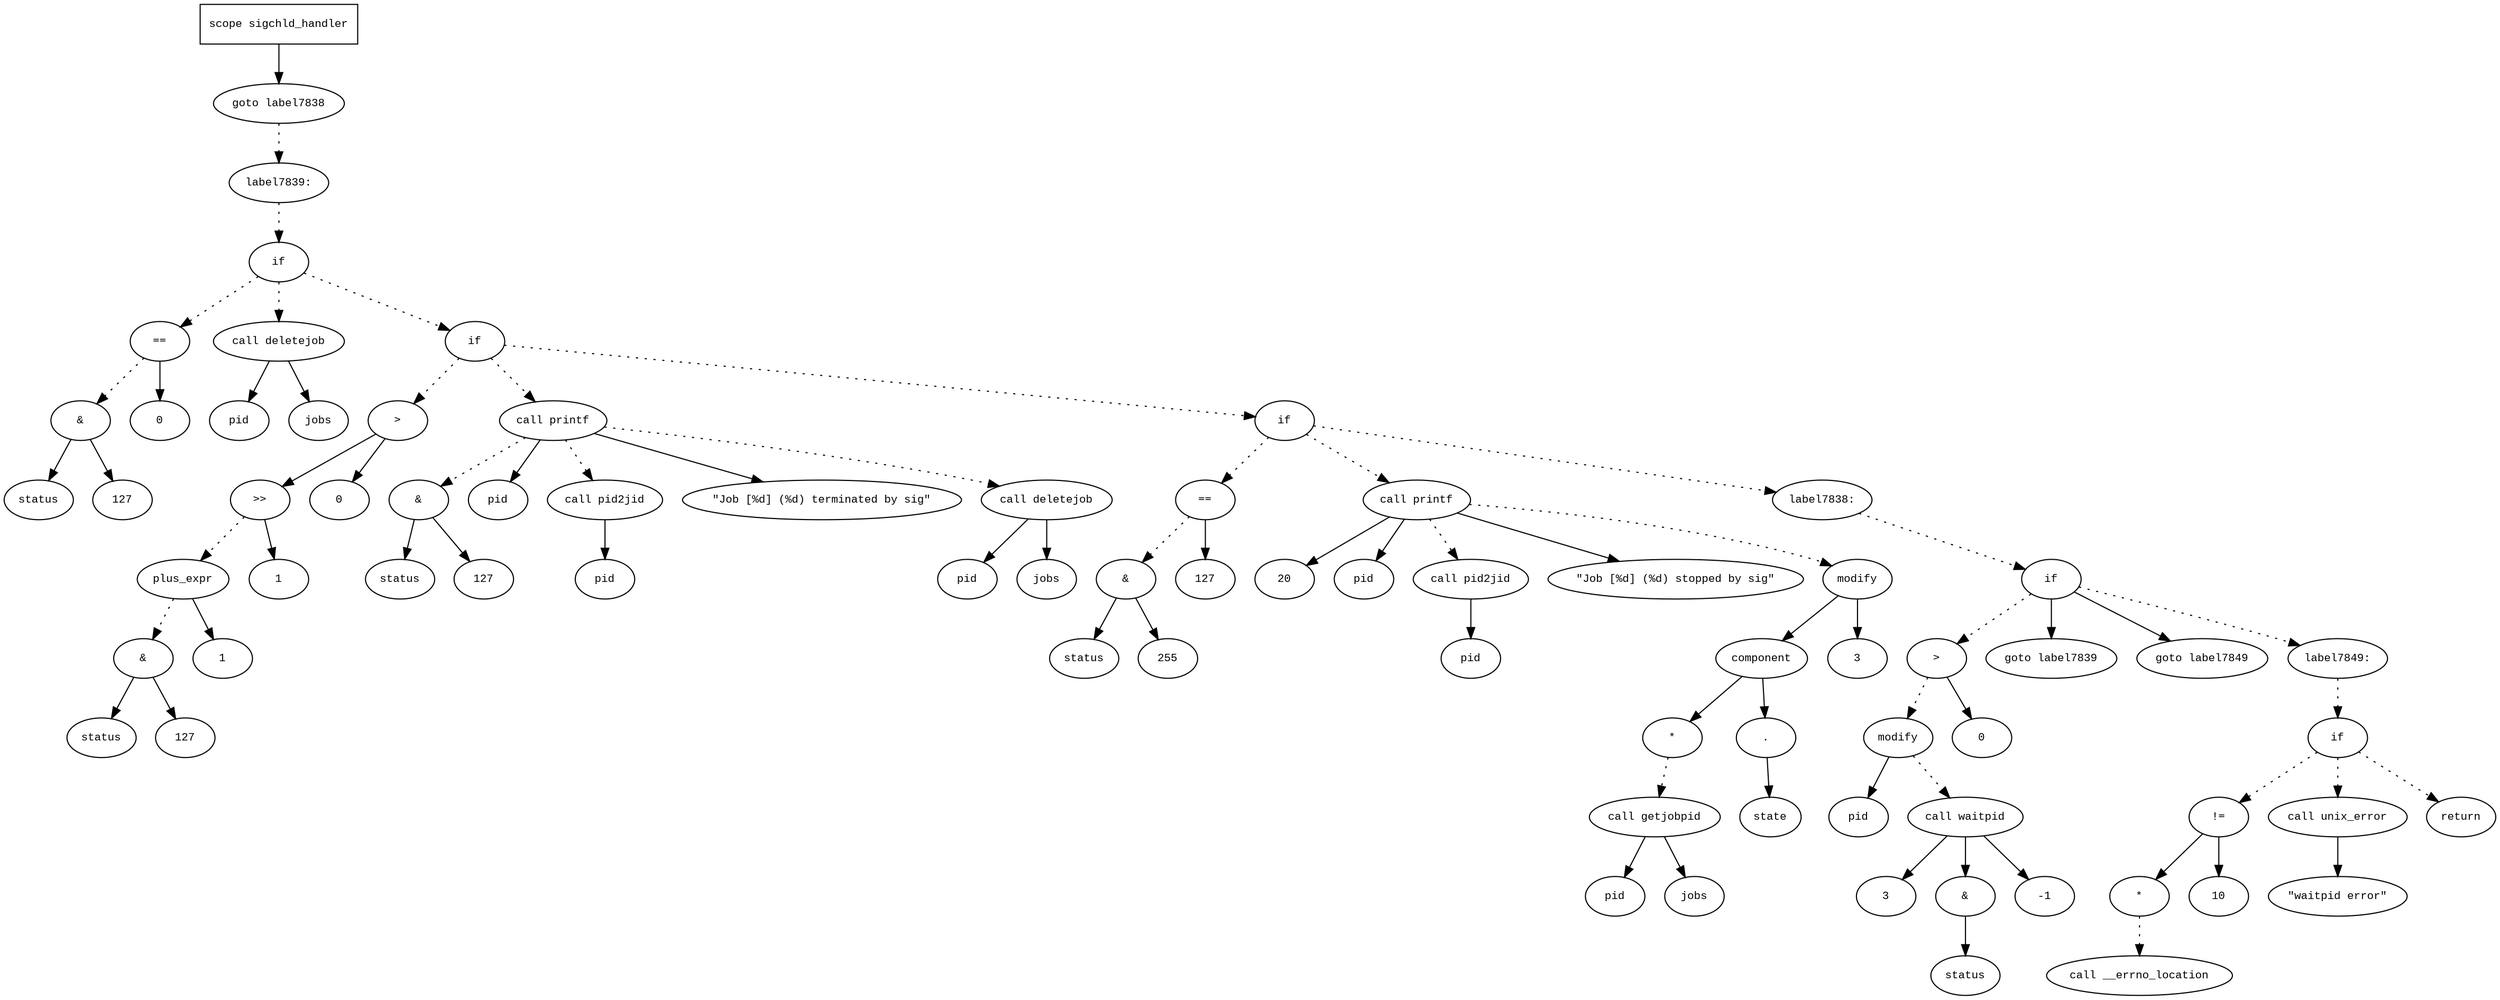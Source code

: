 digraph AST {
  graph [fontname="Times New Roman",fontsize=10];
  node  [fontname="Courier New",fontsize=10];
  edge  [fontname="Times New Roman",fontsize=10];

  node1 [label="scope sigchld_handler",shape=box];
  node2 [label="goto label7838",shape=ellipse];
  node1 -> node2;
  node3 [label="label7839:",shape=ellipse];
  node2 -> node3 [style=dotted];
  node4 [label="if",shape=ellipse];
  node3 -> node4 [style=dotted];
  node5 [label="==",shape=ellipse];
  node6 [label="&",shape=ellipse];
  node7 [label="status",shape=ellipse];
  node6 -> node7;
  node8 [label="127",shape=ellipse];
  node6 -> node8;
  node5 -> node6 [style=dotted];
  node9 [label="0",shape=ellipse];
  node5 -> node9;
  node4 -> node5 [style=dotted];
  node10 [label="call deletejob",shape=ellipse];
  node11 [label="pid",shape=ellipse];
  node10 -> node11;
  node12 [label="jobs",shape=ellipse];
  node10 -> node12;
  node4 -> node10 [style=dotted];
  node13 [label="if",shape=ellipse];
  node4 -> node13 [style=dotted];
  node14 [label=">",shape=ellipse];
  node15 [label=">>",shape=ellipse];
  node16 [label="plus_expr",shape=ellipse];
  node17 [label="&",shape=ellipse];
  node18 [label="status",shape=ellipse];
  node17 -> node18;
  node19 [label="127",shape=ellipse];
  node17 -> node19;
  node16 -> node17 [style=dotted];
  node20 [label="1",shape=ellipse];
  node16 -> node20;
  node15 -> node16 [style=dotted];
  node21 [label="1",shape=ellipse];
  node15 -> node21;
  node14 -> node15;
  node22 [label="0",shape=ellipse];
  node14 -> node22;
  node13 -> node14 [style=dotted];
  node23 [label="call printf",shape=ellipse];
  node24 [label="&",shape=ellipse];
  node25 [label="status",shape=ellipse];
  node24 -> node25;
  node26 [label="127",shape=ellipse];
  node24 -> node26;
  node23 -> node24 [style=dotted];
  node27 [label="pid",shape=ellipse];
  node23 -> node27;
  node28 [label="call pid2jid",shape=ellipse];
  node29 [label="pid",shape=ellipse];
  node28 -> node29;
  node23 -> node28 [style=dotted];
  node30 [label="\"Job [%d] (%d) terminated by sig\"",shape=ellipse];
  node23 -> node30;
  node13 -> node23 [style=dotted];
  node31 [label="call deletejob",shape=ellipse];
  node32 [label="pid",shape=ellipse];
  node31 -> node32;
  node33 [label="jobs",shape=ellipse];
  node31 -> node33;
  node23 -> node31 [style=dotted];
  node34 [label="if",shape=ellipse];
  node13 -> node34 [style=dotted];
  node35 [label="==",shape=ellipse];
  node36 [label="&",shape=ellipse];
  node37 [label="status",shape=ellipse];
  node36 -> node37;
  node38 [label="255",shape=ellipse];
  node36 -> node38;
  node35 -> node36 [style=dotted];
  node39 [label="127",shape=ellipse];
  node35 -> node39;
  node34 -> node35 [style=dotted];
  node40 [label="call printf",shape=ellipse];
  node41 [label="20",shape=ellipse];
  node40 -> node41;
  node42 [label="pid",shape=ellipse];
  node40 -> node42;
  node43 [label="call pid2jid",shape=ellipse];
  node44 [label="pid",shape=ellipse];
  node43 -> node44;
  node40 -> node43 [style=dotted];
  node45 [label="\"Job [%d] (%d) stopped by sig\"",shape=ellipse];
  node40 -> node45;
  node34 -> node40 [style=dotted];
  node46 [label="modify",shape=ellipse];
  node47 [label="component",shape=ellipse];
  node46 -> node47;
  node48 [label="*",shape=ellipse];
  node49 [label="call getjobpid",shape=ellipse];
  node50 [label="pid",shape=ellipse];
  node49 -> node50;
  node51 [label="jobs",shape=ellipse];
  node49 -> node51;
  node48 -> node49 [style=dotted];
  node47 -> node48;
  node52 [label=".",shape=ellipse];
  node47 -> node52;
  node53 [label="state",shape=ellipse];
  node52 -> node53;
  node54 [label="3",shape=ellipse];
  node46 -> node54;
  node40 -> node46 [style=dotted];
  node55 [label="label7838:",shape=ellipse];
  node34 -> node55 [style=dotted];
  node56 [label="if",shape=ellipse];
  node55 -> node56 [style=dotted];
  node57 [label=">",shape=ellipse];
  node58 [label="modify",shape=ellipse];
  node59 [label="pid",shape=ellipse];
  node58 -> node59;
  node60 [label="call waitpid",shape=ellipse];
  node61 [label="3",shape=ellipse];
  node60 -> node61;
  node62 [label="&",shape=ellipse];
  node60 -> node62;
  node63 [label="status",shape=ellipse];
  node62 -> node63;
  node64 [label="-1",shape=ellipse];
  node60 -> node64;
  node58 -> node60 [style=dotted];
  node57 -> node58 [style=dotted];
  node65 [label="0",shape=ellipse];
  node57 -> node65;
  node56 -> node57 [style=dotted];
  node66 [label="goto label7839",shape=ellipse];
  node56 -> node66;
  node67 [label="goto label7849",shape=ellipse];
  node56 -> node67;
  node68 [label="label7849:",shape=ellipse];
  node56 -> node68 [style=dotted];
  node69 [label="if",shape=ellipse];
  node68 -> node69 [style=dotted];
  node70 [label="!=",shape=ellipse];
  node71 [label="*",shape=ellipse];
  node72 [label="call __errno_location",shape=ellipse];
  node71 -> node72 [style=dotted];
  node70 -> node71;
  node73 [label="10",shape=ellipse];
  node70 -> node73;
  node69 -> node70 [style=dotted];
  node74 [label="call unix_error",shape=ellipse];
  node75 [label="\"waitpid error\"",shape=ellipse];
  node74 -> node75;
  node69 -> node74 [style=dotted];
  node76 [label="return",shape=ellipse];
  node69 -> node76 [style=dotted];
} 